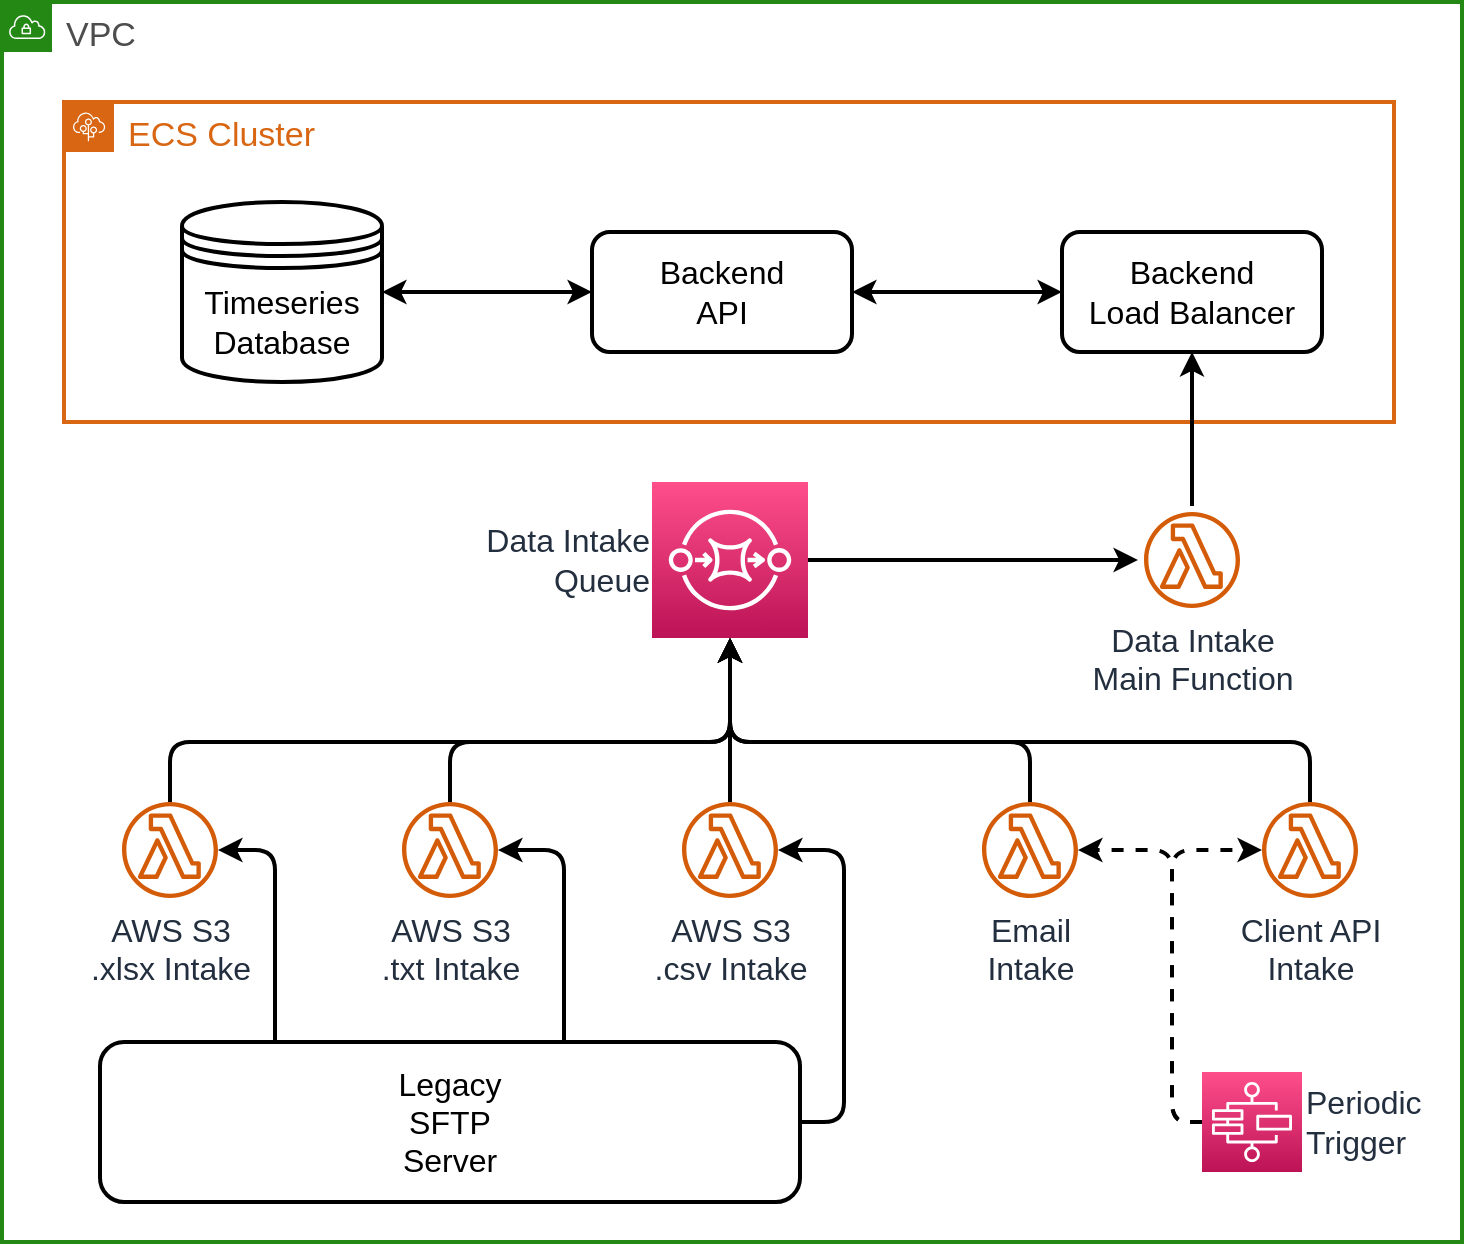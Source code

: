 <mxfile>
    <diagram id="FT-UmnTg2jbjPs7jJ36R" name="Page-1">
        <mxGraphModel dx="1185" dy="863" grid="1" gridSize="10" guides="1" tooltips="1" connect="1" arrows="1" fold="1" page="1" pageScale="1" pageWidth="827" pageHeight="1169" math="0" shadow="0">
            <root>
                <mxCell id="0"/>
                <mxCell id="1" parent="0"/>
                <mxCell id="36" value="VPC" style="points=[[0,0],[0.25,0],[0.5,0],[0.75,0],[1,0],[1,0.25],[1,0.5],[1,0.75],[1,1],[0.75,1],[0.5,1],[0.25,1],[0,1],[0,0.75],[0,0.5],[0,0.25]];outlineConnect=0;gradientColor=none;html=1;whiteSpace=wrap;fontSize=17;fontStyle=0;container=1;pointerEvents=0;collapsible=0;recursiveResize=0;shape=mxgraph.aws4.group;grIcon=mxgraph.aws4.group_vpc;strokeColor=#248814;fillColor=none;verticalAlign=top;align=left;spacingLeft=30;fontColor=#4D4D4D;dashed=0;strokeWidth=2;" vertex="1" parent="1">
                    <mxGeometry x="49" y="40" width="730" height="620" as="geometry"/>
                </mxCell>
                <mxCell id="37" value="ECS Cluster" style="points=[[0,0],[0.25,0],[0.5,0],[0.75,0],[1,0],[1,0.25],[1,0.5],[1,0.75],[1,1],[0.75,1],[0.5,1],[0.25,1],[0,1],[0,0.75],[0,0.5],[0,0.25]];outlineConnect=0;gradientColor=none;html=1;whiteSpace=wrap;fontSize=17;fontStyle=0;container=1;pointerEvents=0;collapsible=0;recursiveResize=0;shape=mxgraph.aws4.group;grIcon=mxgraph.aws4.group_elastic_beanstalk;strokeColor=#D86613;fillColor=none;verticalAlign=top;align=left;spacingLeft=30;fontColor=#D86613;dashed=0;strokeWidth=2;" vertex="1" parent="36">
                    <mxGeometry x="31" y="50" width="665" height="160" as="geometry"/>
                </mxCell>
                <mxCell id="38" value="Backend&lt;br&gt;Load Balancer" style="rounded=1;whiteSpace=wrap;html=1;fontSize=16;strokeWidth=2;" vertex="1" parent="37">
                    <mxGeometry x="499" y="65" width="130" height="60" as="geometry"/>
                </mxCell>
                <mxCell id="39" value="Backend&lt;br&gt;API" style="rounded=1;whiteSpace=wrap;html=1;fontSize=16;strokeWidth=2;" vertex="1" parent="37">
                    <mxGeometry x="264" y="65" width="130" height="60" as="geometry"/>
                </mxCell>
                <mxCell id="40" style="edgeStyle=orthogonalEdgeStyle;html=1;exitX=0;exitY=0.5;exitDx=0;exitDy=0;entryX=1;entryY=0.5;entryDx=0;entryDy=0;startArrow=classic;startFill=1;strokeWidth=2;" edge="1" parent="37" source="38" target="39">
                    <mxGeometry relative="1" as="geometry"/>
                </mxCell>
                <mxCell id="41" value="Timeseries&lt;br&gt;Database" style="shape=datastore;whiteSpace=wrap;html=1;fontSize=16;strokeWidth=2;" vertex="1" parent="37">
                    <mxGeometry x="59" y="50" width="100" height="90" as="geometry"/>
                </mxCell>
                <mxCell id="42" style="edgeStyle=orthogonalEdgeStyle;html=1;exitX=1;exitY=0.5;exitDx=0;exitDy=0;entryX=0;entryY=0.5;entryDx=0;entryDy=0;fontSize=16;startArrow=classic;startFill=1;strokeWidth=2;" edge="1" parent="37" source="41" target="39">
                    <mxGeometry relative="1" as="geometry"/>
                </mxCell>
                <mxCell id="43" style="edgeStyle=orthogonalEdgeStyle;html=1;entryX=0.5;entryY=1;entryDx=0;entryDy=0;fontSize=16;startArrow=none;startFill=0;strokeWidth=2;" edge="1" parent="36" source="44" target="38">
                    <mxGeometry relative="1" as="geometry"/>
                </mxCell>
                <mxCell id="44" value="Data Intake&lt;br style=&quot;font-size: 16px;&quot;&gt;Main Function" style="sketch=0;outlineConnect=0;fontColor=#232F3E;gradientColor=none;fillColor=#D45B07;strokeColor=none;dashed=0;verticalLabelPosition=bottom;verticalAlign=top;align=center;html=1;fontSize=16;fontStyle=0;aspect=fixed;pointerEvents=1;shape=mxgraph.aws4.lambda_function;spacing=2;spacingTop=0;perimeterSpacing=3;" vertex="1" parent="36">
                    <mxGeometry x="571" y="255" width="48" height="48" as="geometry"/>
                </mxCell>
                <mxCell id="45" style="edgeStyle=orthogonalEdgeStyle;html=1;entryX=0.5;entryY=1;entryDx=0;entryDy=0;entryPerimeter=0;fontSize=16;fontColor=#FF0000;startArrow=none;startFill=0;strokeWidth=2;" edge="1" parent="36" source="46" target="59">
                    <mxGeometry relative="1" as="geometry">
                        <Array as="points">
                            <mxPoint x="224" y="370"/>
                            <mxPoint x="364" y="370"/>
                        </Array>
                    </mxGeometry>
                </mxCell>
                <mxCell id="46" value="AWS S3&lt;br&gt;.txt Intake" style="sketch=0;outlineConnect=0;fontColor=#232F3E;gradientColor=none;fillColor=#D45B07;strokeColor=none;dashed=0;verticalLabelPosition=bottom;verticalAlign=top;align=center;html=1;fontSize=16;fontStyle=0;aspect=fixed;pointerEvents=1;shape=mxgraph.aws4.lambda_function;" vertex="1" parent="36">
                    <mxGeometry x="200" y="400" width="48" height="48" as="geometry"/>
                </mxCell>
                <mxCell id="47" style="edgeStyle=orthogonalEdgeStyle;html=1;entryX=0.5;entryY=1;entryDx=0;entryDy=0;entryPerimeter=0;fontSize=16;fontColor=#FF0000;startArrow=none;startFill=0;strokeWidth=2;" edge="1" parent="36" source="48" target="59">
                    <mxGeometry relative="1" as="geometry">
                        <Array as="points">
                            <mxPoint x="364" y="400"/>
                            <mxPoint x="364" y="400"/>
                        </Array>
                    </mxGeometry>
                </mxCell>
                <mxCell id="48" value="AWS S3&lt;br&gt;.csv Intake" style="sketch=0;outlineConnect=0;fontColor=#232F3E;gradientColor=none;fillColor=#D45B07;strokeColor=none;dashed=0;verticalLabelPosition=bottom;verticalAlign=top;align=center;html=1;fontSize=16;fontStyle=0;aspect=fixed;pointerEvents=1;shape=mxgraph.aws4.lambda_function;" vertex="1" parent="36">
                    <mxGeometry x="340" y="400" width="48" height="48" as="geometry"/>
                </mxCell>
                <mxCell id="49" style="edgeStyle=orthogonalEdgeStyle;html=1;entryX=0.5;entryY=1;entryDx=0;entryDy=0;entryPerimeter=0;fontSize=16;fontColor=#FF0000;startArrow=none;startFill=0;strokeWidth=2;" edge="1" parent="36" source="50" target="59">
                    <mxGeometry relative="1" as="geometry">
                        <Array as="points">
                            <mxPoint x="84" y="370"/>
                            <mxPoint x="364" y="370"/>
                        </Array>
                    </mxGeometry>
                </mxCell>
                <mxCell id="50" value="AWS S3&lt;br&gt;.xlsx Intake" style="sketch=0;outlineConnect=0;fontColor=#232F3E;gradientColor=none;fillColor=#D45B07;strokeColor=none;dashed=0;verticalLabelPosition=bottom;verticalAlign=top;align=center;html=1;fontSize=16;fontStyle=0;aspect=fixed;pointerEvents=1;shape=mxgraph.aws4.lambda_function;" vertex="1" parent="36">
                    <mxGeometry x="60" y="400" width="48" height="48" as="geometry"/>
                </mxCell>
                <mxCell id="51" style="edgeStyle=orthogonalEdgeStyle;html=1;entryX=0.5;entryY=1;entryDx=0;entryDy=0;entryPerimeter=0;fontSize=16;fontColor=#FF0000;startArrow=none;startFill=0;strokeWidth=2;" edge="1" parent="36" source="52" target="59">
                    <mxGeometry relative="1" as="geometry">
                        <Array as="points">
                            <mxPoint x="514" y="370"/>
                            <mxPoint x="364" y="370"/>
                        </Array>
                    </mxGeometry>
                </mxCell>
                <mxCell id="52" value="Email&lt;br&gt;Intake" style="sketch=0;outlineConnect=0;fontColor=#232F3E;gradientColor=none;fillColor=#D45B07;strokeColor=none;dashed=0;verticalLabelPosition=bottom;verticalAlign=top;align=center;html=1;fontSize=16;fontStyle=0;aspect=fixed;pointerEvents=1;shape=mxgraph.aws4.lambda_function;" vertex="1" parent="36">
                    <mxGeometry x="490" y="400" width="48" height="48" as="geometry"/>
                </mxCell>
                <mxCell id="53" style="edgeStyle=orthogonalEdgeStyle;html=1;entryX=0.5;entryY=1;entryDx=0;entryDy=0;entryPerimeter=0;fontSize=16;fontColor=#FF0000;startArrow=none;startFill=0;strokeWidth=2;" edge="1" parent="36" source="54" target="59">
                    <mxGeometry relative="1" as="geometry">
                        <Array as="points">
                            <mxPoint x="654" y="370"/>
                            <mxPoint x="364" y="370"/>
                        </Array>
                    </mxGeometry>
                </mxCell>
                <mxCell id="54" value="Client API&lt;br&gt;Intake" style="sketch=0;outlineConnect=0;fontColor=#232F3E;gradientColor=none;fillColor=#D45B07;strokeColor=none;dashed=0;verticalLabelPosition=bottom;verticalAlign=top;align=center;html=1;fontSize=16;fontStyle=0;aspect=fixed;pointerEvents=1;shape=mxgraph.aws4.lambda_function;" vertex="1" parent="36">
                    <mxGeometry x="630" y="400" width="48" height="48" as="geometry"/>
                </mxCell>
                <mxCell id="55" style="edgeStyle=orthogonalEdgeStyle;html=1;exitX=0;exitY=0.5;exitDx=0;exitDy=0;exitPerimeter=0;fontSize=16;fontColor=#FF0000;startArrow=none;startFill=0;strokeWidth=2;dashed=1;" edge="1" parent="36" source="57" target="52">
                    <mxGeometry relative="1" as="geometry">
                        <Array as="points">
                            <mxPoint x="585" y="560"/>
                            <mxPoint x="585" y="424"/>
                        </Array>
                    </mxGeometry>
                </mxCell>
                <mxCell id="56" style="edgeStyle=orthogonalEdgeStyle;html=1;exitX=0;exitY=0.5;exitDx=0;exitDy=0;exitPerimeter=0;fontSize=16;fontColor=#FF0000;startArrow=none;startFill=0;strokeWidth=2;dashed=1;" edge="1" parent="36" source="57" target="54">
                    <mxGeometry relative="1" as="geometry">
                        <Array as="points">
                            <mxPoint x="585" y="560"/>
                            <mxPoint x="585" y="424"/>
                        </Array>
                    </mxGeometry>
                </mxCell>
                <mxCell id="57" value="Periodic&lt;br style=&quot;font-size: 16px;&quot;&gt;Trigger&lt;br style=&quot;font-size: 16px;&quot;&gt;" style="sketch=0;points=[[0,0,0],[0.25,0,0],[0.5,0,0],[0.75,0,0],[1,0,0],[0,1,0],[0.25,1,0],[0.5,1,0],[0.75,1,0],[1,1,0],[0,0.25,0],[0,0.5,0],[0,0.75,0],[1,0.25,0],[1,0.5,0],[1,0.75,0]];outlineConnect=0;fontColor=#232F3E;gradientColor=#FF4F8B;gradientDirection=north;fillColor=#BC1356;strokeColor=#ffffff;dashed=0;verticalLabelPosition=middle;verticalAlign=middle;align=left;html=1;fontSize=16;fontStyle=0;aspect=fixed;shape=mxgraph.aws4.resourceIcon;resIcon=mxgraph.aws4.step_functions;labelPosition=right;" vertex="1" parent="36">
                    <mxGeometry x="600" y="535" width="50" height="50" as="geometry"/>
                </mxCell>
                <mxCell id="58" style="edgeStyle=orthogonalEdgeStyle;html=1;exitX=1;exitY=0.5;exitDx=0;exitDy=0;exitPerimeter=0;fontSize=16;fontColor=#FF0000;startArrow=none;startFill=0;strokeWidth=2;" edge="1" parent="36" source="59" target="44">
                    <mxGeometry relative="1" as="geometry">
                        <Array as="points">
                            <mxPoint x="520" y="279"/>
                            <mxPoint x="520" y="279"/>
                        </Array>
                    </mxGeometry>
                </mxCell>
                <mxCell id="59" value="Data Intake&lt;br style=&quot;font-size: 16px;&quot;&gt;Queue" style="sketch=0;points=[[0,0,0],[0.25,0,0],[0.5,0,0],[0.75,0,0],[1,0,0],[0,1,0],[0.25,1,0],[0.5,1,0],[0.75,1,0],[1,1,0],[0,0.25,0],[0,0.5,0],[0,0.75,0],[1,0.25,0],[1,0.5,0],[1,0.75,0]];outlineConnect=0;fontColor=#232F3E;gradientColor=#FF4F8B;gradientDirection=north;fillColor=#BC1356;strokeColor=#ffffff;dashed=0;verticalLabelPosition=middle;verticalAlign=middle;align=right;html=1;fontSize=16;fontStyle=0;aspect=fixed;shape=mxgraph.aws4.resourceIcon;resIcon=mxgraph.aws4.sqs;labelPosition=left;" vertex="1" parent="36">
                    <mxGeometry x="325" y="240" width="78" height="78" as="geometry"/>
                </mxCell>
                <mxCell id="62" style="edgeStyle=orthogonalEdgeStyle;html=1;exitX=0.25;exitY=0;exitDx=0;exitDy=0;fontSize=16;startArrow=none;startFill=0;strokeWidth=2;" edge="1" parent="36" source="61" target="50">
                    <mxGeometry relative="1" as="geometry">
                        <Array as="points">
                            <mxPoint x="137" y="424"/>
                        </Array>
                    </mxGeometry>
                </mxCell>
                <mxCell id="63" style="edgeStyle=orthogonalEdgeStyle;html=1;fontSize=16;startArrow=none;startFill=0;strokeWidth=2;" edge="1" parent="36" source="61" target="46">
                    <mxGeometry relative="1" as="geometry">
                        <Array as="points">
                            <mxPoint x="281" y="424"/>
                        </Array>
                    </mxGeometry>
                </mxCell>
                <mxCell id="64" style="edgeStyle=orthogonalEdgeStyle;html=1;exitX=1;exitY=0.5;exitDx=0;exitDy=0;fontSize=16;startArrow=none;startFill=0;strokeWidth=2;" edge="1" parent="36" source="61" target="48">
                    <mxGeometry relative="1" as="geometry">
                        <Array as="points">
                            <mxPoint x="421" y="560"/>
                            <mxPoint x="421" y="424"/>
                        </Array>
                    </mxGeometry>
                </mxCell>
                <mxCell id="61" value="Legacy&lt;br&gt;SFTP&lt;br&gt;Server" style="rounded=1;whiteSpace=wrap;html=1;fontSize=16;strokeWidth=2;" vertex="1" parent="36">
                    <mxGeometry x="49" y="520" width="350" height="80" as="geometry"/>
                </mxCell>
            </root>
        </mxGraphModel>
    </diagram>
</mxfile>